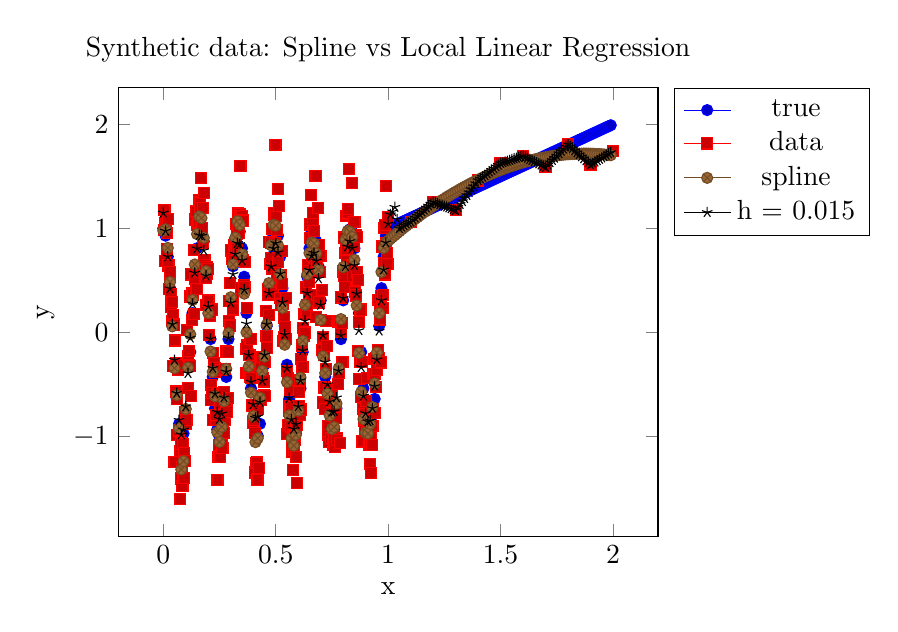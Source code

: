\begin{tikzpicture}[]
\begin{axis}[legend pos = {outer north east}, ylabel = {y}, title = {Synthetic data: Spline vs Local Linear Regression}, xlabel = {x}]\addplot+[draw=none, ] coordinates {
(0.0, 1.0)
(0.01, 0.93)
(0.02, 0.729)
(0.03, 0.426)
(0.04, 0.063)
(0.05, -0.309)
(0.06, -0.637)
(0.07, -0.876)
(0.08, -0.992)
(0.09, -0.969)
(0.1, -0.809)
(0.11, -0.536)
(0.12, -0.187)
(0.13, 0.187)
(0.14, 0.536)
(0.15, 0.809)
(0.16, 0.969)
(0.17, 0.992)
(0.18, 0.876)
(0.19, 0.637)
(0.2, 0.309)
(0.21, -0.063)
(0.22, -0.426)
(0.23, -0.729)
(0.24, -0.93)
(0.25, -1.0)
(0.26, -0.93)
(0.27, -0.729)
(0.28, -0.426)
(0.29, -0.063)
(0.3, 0.309)
(0.31, 0.637)
(0.32, 0.876)
(0.33, 0.992)
(0.34, 0.969)
(0.35, 0.809)
(0.36, 0.536)
(0.37, 0.187)
(0.38, -0.187)
(0.39, -0.536)
(0.4, -0.809)
(0.41, -0.969)
(0.42, -0.992)
(0.43, -0.876)
(0.44, -0.637)
(0.45, -0.309)
(0.46, 0.063)
(0.47, 0.426)
(0.48, 0.729)
(0.49, 0.93)
(0.5, 1.0)
(0.51, 0.93)
(0.52, 0.729)
(0.53, 0.426)
(0.54, 0.063)
(0.55, -0.309)
(0.56, -0.637)
(0.57, -0.876)
(0.58, -0.992)
(0.59, -0.969)
(0.6, -0.809)
(0.61, -0.536)
(0.62, -0.187)
(0.63, 0.187)
(0.64, 0.536)
(0.65, 0.809)
(0.66, 0.969)
(0.67, 0.992)
(0.68, 0.876)
(0.69, 0.637)
(0.7, 0.309)
(0.71, -0.063)
(0.72, -0.426)
(0.73, -0.729)
(0.74, -0.93)
(0.75, -1.0)
(0.76, -0.93)
(0.77, -0.729)
(0.78, -0.426)
(0.79, -0.063)
(0.8, 0.309)
(0.81, 0.637)
(0.82, 0.876)
(0.83, 0.992)
(0.84, 0.969)
(0.85, 0.809)
(0.86, 0.536)
(0.87, 0.187)
(0.88, -0.187)
(0.89, -0.536)
(0.9, -0.809)
(0.91, -0.969)
(0.92, -0.992)
(0.93, -0.876)
(0.94, -0.637)
(0.95, -0.309)
(0.96, 0.063)
(0.97, 0.426)
(0.98, 0.729)
(0.99, 0.93)
(1.0, 1.0)
(1.01, 1.01)
(1.02, 1.02)
(1.03, 1.03)
(1.04, 1.04)
(1.05, 1.05)
(1.06, 1.06)
(1.07, 1.07)
(1.08, 1.08)
(1.09, 1.09)
(1.1, 1.1)
(1.11, 1.11)
(1.12, 1.12)
(1.13, 1.13)
(1.14, 1.14)
(1.15, 1.15)
(1.16, 1.16)
(1.17, 1.17)
(1.18, 1.18)
(1.19, 1.19)
(1.2, 1.2)
(1.21, 1.21)
(1.22, 1.22)
(1.23, 1.23)
(1.24, 1.24)
(1.25, 1.25)
(1.26, 1.26)
(1.27, 1.27)
(1.28, 1.28)
(1.29, 1.29)
(1.3, 1.3)
(1.31, 1.31)
(1.32, 1.32)
(1.33, 1.33)
(1.34, 1.34)
(1.35, 1.35)
(1.36, 1.36)
(1.37, 1.37)
(1.38, 1.38)
(1.39, 1.39)
(1.4, 1.4)
(1.41, 1.41)
(1.42, 1.42)
(1.43, 1.43)
(1.44, 1.44)
(1.45, 1.45)
(1.46, 1.46)
(1.47, 1.47)
(1.48, 1.48)
(1.49, 1.49)
(1.5, 1.5)
(1.51, 1.51)
(1.52, 1.52)
(1.53, 1.53)
(1.54, 1.54)
(1.55, 1.55)
(1.56, 1.56)
(1.57, 1.57)
(1.58, 1.58)
(1.59, 1.59)
(1.6, 1.6)
(1.61, 1.61)
(1.62, 1.62)
(1.63, 1.63)
(1.64, 1.64)
(1.65, 1.65)
(1.66, 1.66)
(1.67, 1.67)
(1.68, 1.68)
(1.69, 1.69)
(1.7, 1.7)
(1.71, 1.71)
(1.72, 1.72)
(1.73, 1.73)
(1.74, 1.74)
(1.75, 1.75)
(1.76, 1.76)
(1.77, 1.77)
(1.78, 1.78)
(1.79, 1.79)
(1.8, 1.8)
(1.81, 1.81)
(1.82, 1.82)
(1.83, 1.83)
(1.84, 1.84)
(1.85, 1.85)
(1.86, 1.86)
(1.87, 1.87)
(1.88, 1.88)
(1.89, 1.89)
(1.9, 1.9)
(1.91, 1.91)
(1.92, 1.92)
(1.93, 1.93)
(1.94, 1.94)
(1.95, 1.95)
(1.96, 1.96)
(1.97, 1.97)
(1.98, 1.98)
(1.99, 1.99)
};
\addlegendentry{true}
\addplot+[draw=none, ] coordinates {
(0.003, 0.987)
(0.005, 1.18)
(0.008, 0.687)
(0.01, 1.051)
(0.013, 1.085)
(0.015, 0.958)
(0.018, 0.798)
(0.02, 1.091)
(0.023, 0.644)
(0.025, 0.416)
(0.028, 0.555)
(0.03, 0.581)
(0.033, 0.366)
(0.035, 0.245)
(0.038, 0.111)
(0.04, 0.293)
(0.043, 0.165)
(0.045, -0.322)
(0.048, 0.077)
(0.05, -1.242)
(0.053, -0.076)
(0.055, -0.295)
(0.058, -0.566)
(0.06, -0.641)
(0.063, -0.986)
(0.065, -0.357)
(0.068, -0.94)
(0.07, -0.308)
(0.073, -1.138)
(0.075, -1.596)
(0.078, -1.401)
(0.08, -1.065)
(0.083, -1.287)
(0.085, -1.469)
(0.088, -1.068)
(0.09, -1.395)
(0.093, -1.158)
(0.095, -1.23)
(0.098, -0.761)
(0.1, -0.872)
(0.103, -0.838)
(0.105, 0.021)
(0.108, -0.224)
(0.11, -0.53)
(0.113, -0.174)
(0.115, -0.313)
(0.118, -0.319)
(0.12, 0.347)
(0.123, -0.609)
(0.125, 0.558)
(0.128, 0.123)
(0.13, 0.375)
(0.133, 0.358)
(0.135, 0.179)
(0.138, 0.795)
(0.14, 0.517)
(0.143, 1.085)
(0.145, 1.162)
(0.148, 0.422)
(0.15, 1.029)
(0.153, 0.592)
(0.155, 1.053)
(0.158, 1.06)
(0.16, 1.273)
(0.163, 1.248)
(0.165, 1.196)
(0.168, 1.483)
(0.17, 1.001)
(0.173, 0.586)
(0.175, 0.856)
(0.178, 1.198)
(0.18, 1.341)
(0.183, 0.692)
(0.185, 0.652)
(0.188, 0.521)
(0.19, 0.268)
(0.193, 0.566)
(0.195, 0.633)
(0.198, 0.611)
(0.201, 0.307)
(0.203, -0.024)
(0.206, 0.163)
(0.208, 0.188)
(0.211, -0.504)
(0.213, -0.644)
(0.216, -0.579)
(0.218, 0.221)
(0.221, -0.198)
(0.223, -0.841)
(0.226, -0.293)
(0.228, -0.342)
(0.231, -0.382)
(0.233, -0.841)
(0.236, -0.789)
(0.238, -0.595)
(0.241, -1.419)
(0.243, -1.197)
(0.246, -1.186)
(0.248, -1.084)
(0.251, -1.194)
(0.253, -0.673)
(0.256, -0.602)
(0.258, -0.362)
(0.261, -1.083)
(0.263, -1.111)
(0.266, -0.865)
(0.268, -0.967)
(0.271, -0.567)
(0.273, -0.351)
(0.276, -0.835)
(0.278, -0.181)
(0.281, -0.665)
(0.283, -0.763)
(0.286, -0.626)
(0.288, -0.184)
(0.291, 0.108)
(0.293, 0.304)
(0.296, 0.067)
(0.298, 0.472)
(0.301, 0.779)
(0.303, 0.792)
(0.306, 0.707)
(0.308, 0.309)
(0.311, 0.222)
(0.313, 0.685)
(0.316, 0.836)
(0.318, 0.817)
(0.321, 0.845)
(0.323, 1.042)
(0.326, 0.943)
(0.328, 0.804)
(0.331, 1.038)
(0.333, 1.146)
(0.336, 0.741)
(0.338, 0.956)
(0.341, 1.14)
(0.343, 1.596)
(0.346, 0.431)
(0.348, 1.117)
(0.351, 0.726)
(0.353, 1.075)
(0.356, 0.698)
(0.358, 0.46)
(0.361, 0.435)
(0.363, 0.676)
(0.366, -0.155)
(0.368, -0.391)
(0.371, 0.234)
(0.373, -0.125)
(0.376, -0.387)
(0.378, -0.385)
(0.381, -0.368)
(0.383, -0.218)
(0.386, -0.421)
(0.388, -0.063)
(0.391, -0.436)
(0.393, -0.703)
(0.396, -0.699)
(0.398, -0.318)
(0.401, -0.867)
(0.404, -0.843)
(0.406, -0.962)
(0.409, -1.343)
(0.411, -1.252)
(0.414, -0.717)
(0.416, -1.247)
(0.419, -1.411)
(0.421, -0.734)
(0.424, -1.299)
(0.426, -0.65)
(0.429, -0.63)
(0.431, -0.327)
(0.434, -0.647)
(0.436, -0.314)
(0.439, -0.235)
(0.441, -0.611)
(0.444, -0.435)
(0.446, -0.597)
(0.449, -0.469)
(0.451, -0.612)
(0.454, -0.282)
(0.456, 0.21)
(0.459, -0.031)
(0.461, -0.146)
(0.464, 0.415)
(0.466, 0.365)
(0.469, 0.869)
(0.471, 0.165)
(0.474, 0.659)
(0.476, 0.445)
(0.479, 0.865)
(0.481, 0.713)
(0.484, 0.994)
(0.486, 0.609)
(0.489, 0.384)
(0.491, 1.13)
(0.494, 1.15)
(0.496, 0.859)
(0.499, 1.8)
(0.501, 1.118)
(0.504, 0.983)
(0.506, 0.532)
(0.509, 0.676)
(0.511, 1.379)
(0.514, 1.213)
(0.516, 0.529)
(0.519, 0.334)
(0.521, 0.55)
(0.524, 0.27)
(0.526, 0.463)
(0.529, 0.781)
(0.531, 0.271)
(0.534, -0.079)
(0.536, 0.144)
(0.539, -0.045)
(0.541, 0.057)
(0.544, 0.329)
(0.546, -0.06)
(0.549, -0.371)
(0.551, -0.973)
(0.554, -0.433)
(0.556, -0.89)
(0.559, -0.702)
(0.561, -0.752)
(0.564, -0.548)
(0.566, -0.714)
(0.569, -0.901)
(0.571, -1.146)
(0.574, -1.049)
(0.576, -1.32)
(0.579, -0.988)
(0.581, -1.127)
(0.584, -1.032)
(0.586, -0.985)
(0.589, -1.193)
(0.591, -0.901)
(0.594, -1.44)
(0.596, -0.889)
(0.599, -0.457)
(0.602, -0.702)
(0.604, -0.568)
(0.607, -0.791)
(0.609, -0.457)
(0.612, -0.739)
(0.614, -0.252)
(0.617, -0.125)
(0.619, -0.334)
(0.622, 0.042)
(0.624, -0.035)
(0.627, 0.181)
(0.629, 0.007)
(0.632, -0.003)
(0.634, 0.432)
(0.637, 0.198)
(0.639, 0.264)
(0.642, 0.645)
(0.644, 0.592)
(0.647, 0.335)
(0.649, 0.483)
(0.652, 0.91)
(0.654, 1.038)
(0.657, 1.32)
(0.659, 0.313)
(0.662, 0.732)
(0.664, 1.147)
(0.667, 1.045)
(0.669, 0.973)
(0.672, 0.649)
(0.674, 0.677)
(0.677, 1.499)
(0.679, 0.15)
(0.682, 0.688)
(0.684, 0.358)
(0.687, 1.193)
(0.689, 0.756)
(0.692, 0.289)
(0.694, 0.841)
(0.697, 0.582)
(0.699, 0.731)
(0.702, 0.124)
(0.704, -0.168)
(0.707, 0.408)
(0.709, -0.672)
(0.712, -0.047)
(0.714, -0.219)
(0.717, -0.528)
(0.719, -0.734)
(0.722, -0.346)
(0.724, 0.11)
(0.727, -0.128)
(0.729, -0.126)
(0.732, -0.898)
(0.734, -0.981)
(0.737, -0.552)
(0.739, -1.054)
(0.742, -0.593)
(0.744, -0.802)
(0.747, -1.014)
(0.749, -0.668)
(0.752, -0.573)
(0.754, -0.936)
(0.757, -1.075)
(0.759, -0.994)
(0.762, -0.769)
(0.764, -1.097)
(0.767, -0.819)
(0.769, -0.713)
(0.772, -1.014)
(0.774, -1.035)
(0.777, -0.497)
(0.779, 0.107)
(0.782, -0.391)
(0.784, 0.107)
(0.787, -1.061)
(0.789, 0.337)
(0.792, 0.005)
(0.794, 0.091)
(0.797, -0.283)
(0.799, 0.586)
(0.802, 0.912)
(0.805, 0.543)
(0.807, 0.765)
(0.81, 0.434)
(0.812, 1.122)
(0.815, 0.797)
(0.817, 0.691)
(0.82, 1.143)
(0.822, 1.185)
(0.825, 1.567)
(0.827, 0.909)
(0.83, 0.874)
(0.832, 0.966)
(0.835, 0.647)
(0.837, 0.638)
(0.84, 1.433)
(0.842, 0.546)
(0.845, 0.827)
(0.847, 0.83)
(0.85, 1.064)
(0.852, 0.39)
(0.855, 0.935)
(0.857, 0.356)
(0.86, 0.921)
(0.862, 0.582)
(0.865, 0.503)
(0.867, -0.174)
(0.87, 0.101)
(0.872, -0.447)
(0.875, -0.277)
(0.877, 0.221)
(0.88, -0.617)
(0.882, -0.284)
(0.885, -1.046)
(0.887, -0.734)
(0.89, -1.041)
(0.892, -0.851)
(0.895, -0.782)
(0.897, -0.947)
(0.9, -0.654)
(0.902, -0.835)
(0.905, -0.889)
(0.907, -0.439)
(0.91, -0.839)
(0.912, -0.916)
(0.915, -0.96)
(0.917, -1.082)
(0.92, -1.26)
(0.922, -1.351)
(0.925, -0.972)
(0.927, -1.083)
(0.93, -0.893)
(0.932, -0.738)
(0.935, -0.397)
(0.937, -0.253)
(0.94, -0.77)
(0.942, -0.399)
(0.945, -0.522)
(0.947, -0.241)
(0.95, -0.361)
(0.952, -0.358)
(0.955, -0.165)
(0.957, 0.31)
(0.96, -0.243)
(0.962, 0.224)
(0.965, 0.126)
(0.967, -0.287)
(0.97, 0.351)
(0.972, 0.826)
(0.975, 0.232)
(0.977, 0.358)
(0.98, 0.665)
(0.982, 1.003)
(0.985, 0.558)
(0.987, 1.034)
(0.99, 1.407)
(0.992, 0.861)
(0.995, 0.76)
(0.997, 0.661)
(1.0, 1.113)
(1.1, 1.063)
(1.2, 1.254)
(1.3, 1.174)
(1.4, 1.46)
(1.5, 1.625)
(1.6, 1.696)
(1.7, 1.588)
(1.8, 1.806)
(1.9, 1.611)
(2.0, 1.742)
};
\addlegendentry{data}
\addplot+[draw=none, ] coordinates {
(0.0, 0.977)
(0.01, 0.992)
(0.02, 0.813)
(0.03, 0.485)
(0.04, 0.06)
(0.05, -0.341)
(0.06, -0.6)
(0.07, -0.918)
(0.08, -1.314)
(0.09, -1.235)
(0.1, -0.733)
(0.11, -0.337)
(0.12, -0.017)
(0.13, 0.313)
(0.14, 0.654)
(0.15, 0.945)
(0.16, 1.115)
(0.17, 1.099)
(0.18, 0.91)
(0.19, 0.589)
(0.2, 0.186)
(0.21, -0.181)
(0.22, -0.377)
(0.23, -0.612)
(0.24, -0.957)
(0.25, -1.05)
(0.26, -0.905)
(0.27, -0.658)
(0.28, -0.348)
(0.29, -0.006)
(0.3, 0.339)
(0.31, 0.655)
(0.32, 0.911)
(0.33, 1.069)
(0.34, 1.034)
(0.35, 0.752)
(0.36, 0.373)
(0.37, 0.002)
(0.38, -0.325)
(0.39, -0.577)
(0.4, -0.802)
(0.41, -1.052)
(0.42, -1.014)
(0.43, -0.626)
(0.44, -0.368)
(0.45, -0.23)
(0.46, 0.075)
(0.47, 0.475)
(0.48, 0.837)
(0.49, 1.035)
(0.5, 1.026)
(0.51, 0.838)
(0.52, 0.561)
(0.53, 0.236)
(0.54, -0.117)
(0.55, -0.476)
(0.56, -0.795)
(0.57, -1.018)
(0.58, -1.085)
(0.59, -0.981)
(0.6, -0.749)
(0.61, -0.433)
(0.62, -0.08)
(0.63, 0.266)
(0.64, 0.559)
(0.65, 0.763)
(0.66, 0.865)
(0.67, 0.856)
(0.68, 0.759)
(0.69, 0.603)
(0.7, 0.122)
(0.71, -0.229)
(0.72, -0.389)
(0.73, -0.588)
(0.74, -0.796)
(0.75, -0.925)
(0.76, -0.907)
(0.77, -0.681)
(0.78, -0.342)
(0.79, 0.129)
(0.8, 0.629)
(0.81, 0.894)
(0.82, 0.976)
(0.83, 0.966)
(0.84, 0.917)
(0.85, 0.699)
(0.86, 0.26)
(0.87, -0.197)
(0.88, -0.57)
(0.89, -0.831)
(0.9, -0.961)
(0.91, -0.968)
(0.92, -0.878)
(0.93, -0.715)
(0.94, -0.489)
(0.95, -0.192)
(0.96, 0.185)
(0.97, 0.582)
(0.98, 0.812)
(0.99, 0.862)
(1.0, 0.881)
(1.01, 0.9)
(1.02, 0.918)
(1.03, 0.936)
(1.04, 0.954)
(1.05, 0.972)
(1.06, 0.99)
(1.07, 1.007)
(1.08, 1.024)
(1.09, 1.041)
(1.1, 1.058)
(1.11, 1.075)
(1.12, 1.091)
(1.13, 1.107)
(1.14, 1.123)
(1.15, 1.139)
(1.16, 1.155)
(1.17, 1.17)
(1.18, 1.185)
(1.19, 1.2)
(1.2, 1.215)
(1.21, 1.229)
(1.22, 1.244)
(1.23, 1.258)
(1.24, 1.272)
(1.25, 1.285)
(1.26, 1.299)
(1.27, 1.312)
(1.28, 1.325)
(1.29, 1.338)
(1.3, 1.351)
(1.31, 1.363)
(1.32, 1.376)
(1.33, 1.388)
(1.34, 1.4)
(1.35, 1.411)
(1.36, 1.423)
(1.37, 1.434)
(1.38, 1.445)
(1.39, 1.456)
(1.4, 1.466)
(1.41, 1.477)
(1.42, 1.487)
(1.43, 1.497)
(1.44, 1.506)
(1.45, 1.516)
(1.46, 1.525)
(1.47, 1.534)
(1.48, 1.543)
(1.49, 1.552)
(1.5, 1.56)
(1.51, 1.568)
(1.52, 1.577)
(1.53, 1.584)
(1.54, 1.592)
(1.55, 1.599)
(1.56, 1.606)
(1.57, 1.613)
(1.58, 1.62)
(1.59, 1.626)
(1.6, 1.633)
(1.61, 1.639)
(1.62, 1.645)
(1.63, 1.65)
(1.64, 1.656)
(1.65, 1.661)
(1.66, 1.666)
(1.67, 1.67)
(1.68, 1.675)
(1.69, 1.679)
(1.7, 1.683)
(1.71, 1.687)
(1.72, 1.691)
(1.73, 1.694)
(1.74, 1.697)
(1.75, 1.7)
(1.76, 1.703)
(1.77, 1.705)
(1.78, 1.708)
(1.79, 1.71)
(1.8, 1.711)
(1.81, 1.713)
(1.82, 1.714)
(1.83, 1.715)
(1.84, 1.716)
(1.85, 1.717)
(1.86, 1.717)
(1.87, 1.718)
(1.88, 1.718)
(1.89, 1.717)
(1.9, 1.717)
(1.91, 1.716)
(1.92, 1.715)
(1.93, 1.714)
(1.94, 1.713)
(1.95, 1.711)
(1.96, 1.709)
(1.97, 1.707)
(1.98, 1.705)
(1.99, 1.702)
};
\addlegendentry{spline}
\addplot+[draw=none, ] coordinates {
(0.0, 1.149)
(0.01, 0.975)
(0.02, 0.729)
(0.03, 0.422)
(0.04, 0.08)
(0.05, -0.264)
(0.06, -0.581)
(0.07, -0.84)
(0.08, -0.979)
(0.09, -0.934)
(0.1, -0.71)
(0.11, -0.391)
(0.12, -0.052)
(0.13, 0.276)
(0.14, 0.573)
(0.15, 0.806)
(0.16, 0.934)
(0.17, 0.928)
(0.18, 0.788)
(0.19, 0.546)
(0.2, 0.248)
(0.21, -0.06)
(0.22, -0.342)
(0.23, -0.586)
(0.24, -0.763)
(0.25, -0.83)
(0.26, -0.778)
(0.27, -0.625)
(0.28, -0.376)
(0.29, -0.05)
(0.3, 0.285)
(0.31, 0.559)
(0.32, 0.753)
(0.33, 0.858)
(0.34, 0.847)
(0.35, 0.692)
(0.36, 0.411)
(0.37, 0.084)
(0.38, -0.217)
(0.39, -0.474)
(0.4, -0.69)
(0.41, -0.82)
(0.42, -0.807)
(0.43, -0.667)
(0.44, -0.462)
(0.45, -0.214)
(0.46, 0.078)
(0.47, 0.378)
(0.48, 0.634)
(0.49, 0.806)
(0.5, 0.858)
(0.51, 0.769)
(0.52, 0.564)
(0.53, 0.291)
(0.54, -0.02)
(0.55, -0.342)
(0.56, -0.629)
(0.57, -0.835)
(0.58, -0.926)
(0.59, -0.881)
(0.6, -0.711)
(0.61, -0.46)
(0.62, -0.174)
(0.63, 0.112)
(0.64, 0.379)
(0.65, 0.6)
(0.66, 0.736)
(0.67, 0.764)
(0.68, 0.688)
(0.69, 0.517)
(0.7, 0.264)
(0.71, -0.023)
(0.72, -0.284)
(0.73, -0.497)
(0.74, -0.663)
(0.75, -0.761)
(0.76, -0.757)
(0.77, -0.625)
(0.78, -0.367)
(0.79, -0.028)
(0.8, 0.33)
(0.81, 0.635)
(0.82, 0.824)
(0.83, 0.876)
(0.84, 0.81)
(0.85, 0.644)
(0.86, 0.373)
(0.87, 0.021)
(0.88, -0.334)
(0.89, -0.608)
(0.9, -0.775)
(0.91, -0.855)
(0.92, -0.846)
(0.93, -0.727)
(0.94, -0.516)
(0.95, -0.26)
(0.96, 0.016)
(0.97, 0.308)
(0.98, 0.603)
(0.99, 0.863)
(1.0, 1.045)
(1.01, 1.133)
(1.02, 1.161)
(1.03, 1.204)
(1.04, 1.087)
(1.05, 1.0)
(1.06, 1.014)
(1.07, 1.029)
(1.08, 1.043)
(1.09, 1.054)
(1.1, 1.063)
(1.11, 1.082)
(1.12, 1.101)
(1.13, 1.121)
(1.14, 1.14)
(1.15, 1.159)
(1.16, 1.178)
(1.17, 1.197)
(1.18, 1.216)
(1.19, 1.235)
(1.2, 1.254)
(1.21, 1.246)
(1.22, 1.238)
(1.23, 1.23)
(1.24, 1.222)
(1.25, 1.214)
(1.26, 1.206)
(1.27, 1.198)
(1.28, 1.19)
(1.29, 1.182)
(1.3, 1.174)
(1.31, 1.202)
(1.32, 1.231)
(1.33, 1.259)
(1.34, 1.288)
(1.35, 1.317)
(1.36, 1.345)
(1.37, 1.374)
(1.38, 1.402)
(1.39, 1.431)
(1.4, 1.46)
(1.41, 1.476)
(1.42, 1.493)
(1.43, 1.509)
(1.44, 1.526)
(1.45, 1.542)
(1.46, 1.559)
(1.47, 1.575)
(1.48, 1.592)
(1.49, 1.608)
(1.5, 1.625)
(1.51, 1.632)
(1.52, 1.639)
(1.53, 1.646)
(1.54, 1.653)
(1.55, 1.661)
(1.56, 1.668)
(1.57, 1.675)
(1.58, 1.682)
(1.59, 1.689)
(1.6, 1.696)
(1.61, 1.686)
(1.62, 1.675)
(1.63, 1.664)
(1.64, 1.653)
(1.65, 1.642)
(1.66, 1.632)
(1.67, 1.621)
(1.68, 1.61)
(1.69, 1.599)
(1.7, 1.588)
(1.71, 1.61)
(1.72, 1.632)
(1.73, 1.654)
(1.74, 1.675)
(1.75, 1.697)
(1.76, 1.719)
(1.77, 1.741)
(1.78, 1.762)
(1.79, 1.784)
(1.8, 1.806)
(1.81, 1.786)
(1.82, 1.767)
(1.83, 1.747)
(1.84, 1.728)
(1.85, 1.709)
(1.86, 1.689)
(1.87, 1.67)
(1.88, 1.65)
(1.89, 1.631)
(1.9, 1.611)
(1.91, 1.624)
(1.92, 1.637)
(1.93, 1.651)
(1.94, 1.664)
(1.95, 1.677)
(1.96, 1.69)
(1.97, 1.703)
(1.98, 1.716)
(1.99, 1.729)
};
\addlegendentry{h = 0.015}
\end{axis}

\end{tikzpicture}
